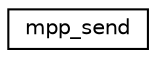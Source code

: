 digraph "Graphical Class Hierarchy"
{
 // INTERACTIVE_SVG=YES
 // LATEX_PDF_SIZE
  edge [fontname="Helvetica",fontsize="10",labelfontname="Helvetica",labelfontsize="10"];
  node [fontname="Helvetica",fontsize="10",shape=record];
  rankdir="LR";
  Node0 [label="mpp_send",height=0.2,width=0.4,color="black", fillcolor="white", style="filled",URL="$interfacempp__mod_1_1mpp__send.html",tooltip="Send data to a receiving PE."];
}
